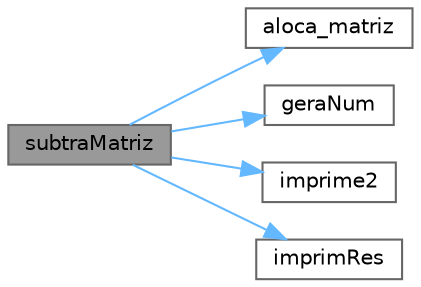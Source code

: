 digraph "subtraMatriz"
{
 // LATEX_PDF_SIZE
  bgcolor="transparent";
  edge [fontname=Helvetica,fontsize=10,labelfontname=Helvetica,labelfontsize=10];
  node [fontname=Helvetica,fontsize=10,shape=box,height=0.2,width=0.4];
  rankdir="LR";
  Node1 [id="Node000001",label="subtraMatriz",height=0.2,width=0.4,color="gray40", fillcolor="grey60", style="filled", fontcolor="black",tooltip=" "];
  Node1 -> Node2 [id="edge1_Node000001_Node000002",color="steelblue1",style="solid",tooltip=" "];
  Node2 [id="Node000002",label="aloca_matriz",height=0.2,width=0.4,color="grey40", fillcolor="white", style="filled",URL="$matrizes_8c.html#a7d042a66e70fa29560c9debf9d8ef24c",tooltip=" "];
  Node1 -> Node3 [id="edge2_Node000001_Node000003",color="steelblue1",style="solid",tooltip=" "];
  Node3 [id="Node000003",label="geraNum",height=0.2,width=0.4,color="grey40", fillcolor="white", style="filled",URL="$matrizes_8c.html#a6a715704d5368128e5cf5f07c33bbc6a",tooltip=" "];
  Node1 -> Node4 [id="edge3_Node000001_Node000004",color="steelblue1",style="solid",tooltip=" "];
  Node4 [id="Node000004",label="imprime2",height=0.2,width=0.4,color="grey40", fillcolor="white", style="filled",URL="$matrizes_8c.html#a4a3312ef51d55483d7ed76ec147a66ba",tooltip=" "];
  Node1 -> Node5 [id="edge4_Node000001_Node000005",color="steelblue1",style="solid",tooltip=" "];
  Node5 [id="Node000005",label="imprimRes",height=0.2,width=0.4,color="grey40", fillcolor="white", style="filled",URL="$matrizes_8c.html#ae555b84bdcf98cce93078acdc02bd81f",tooltip=" "];
}
